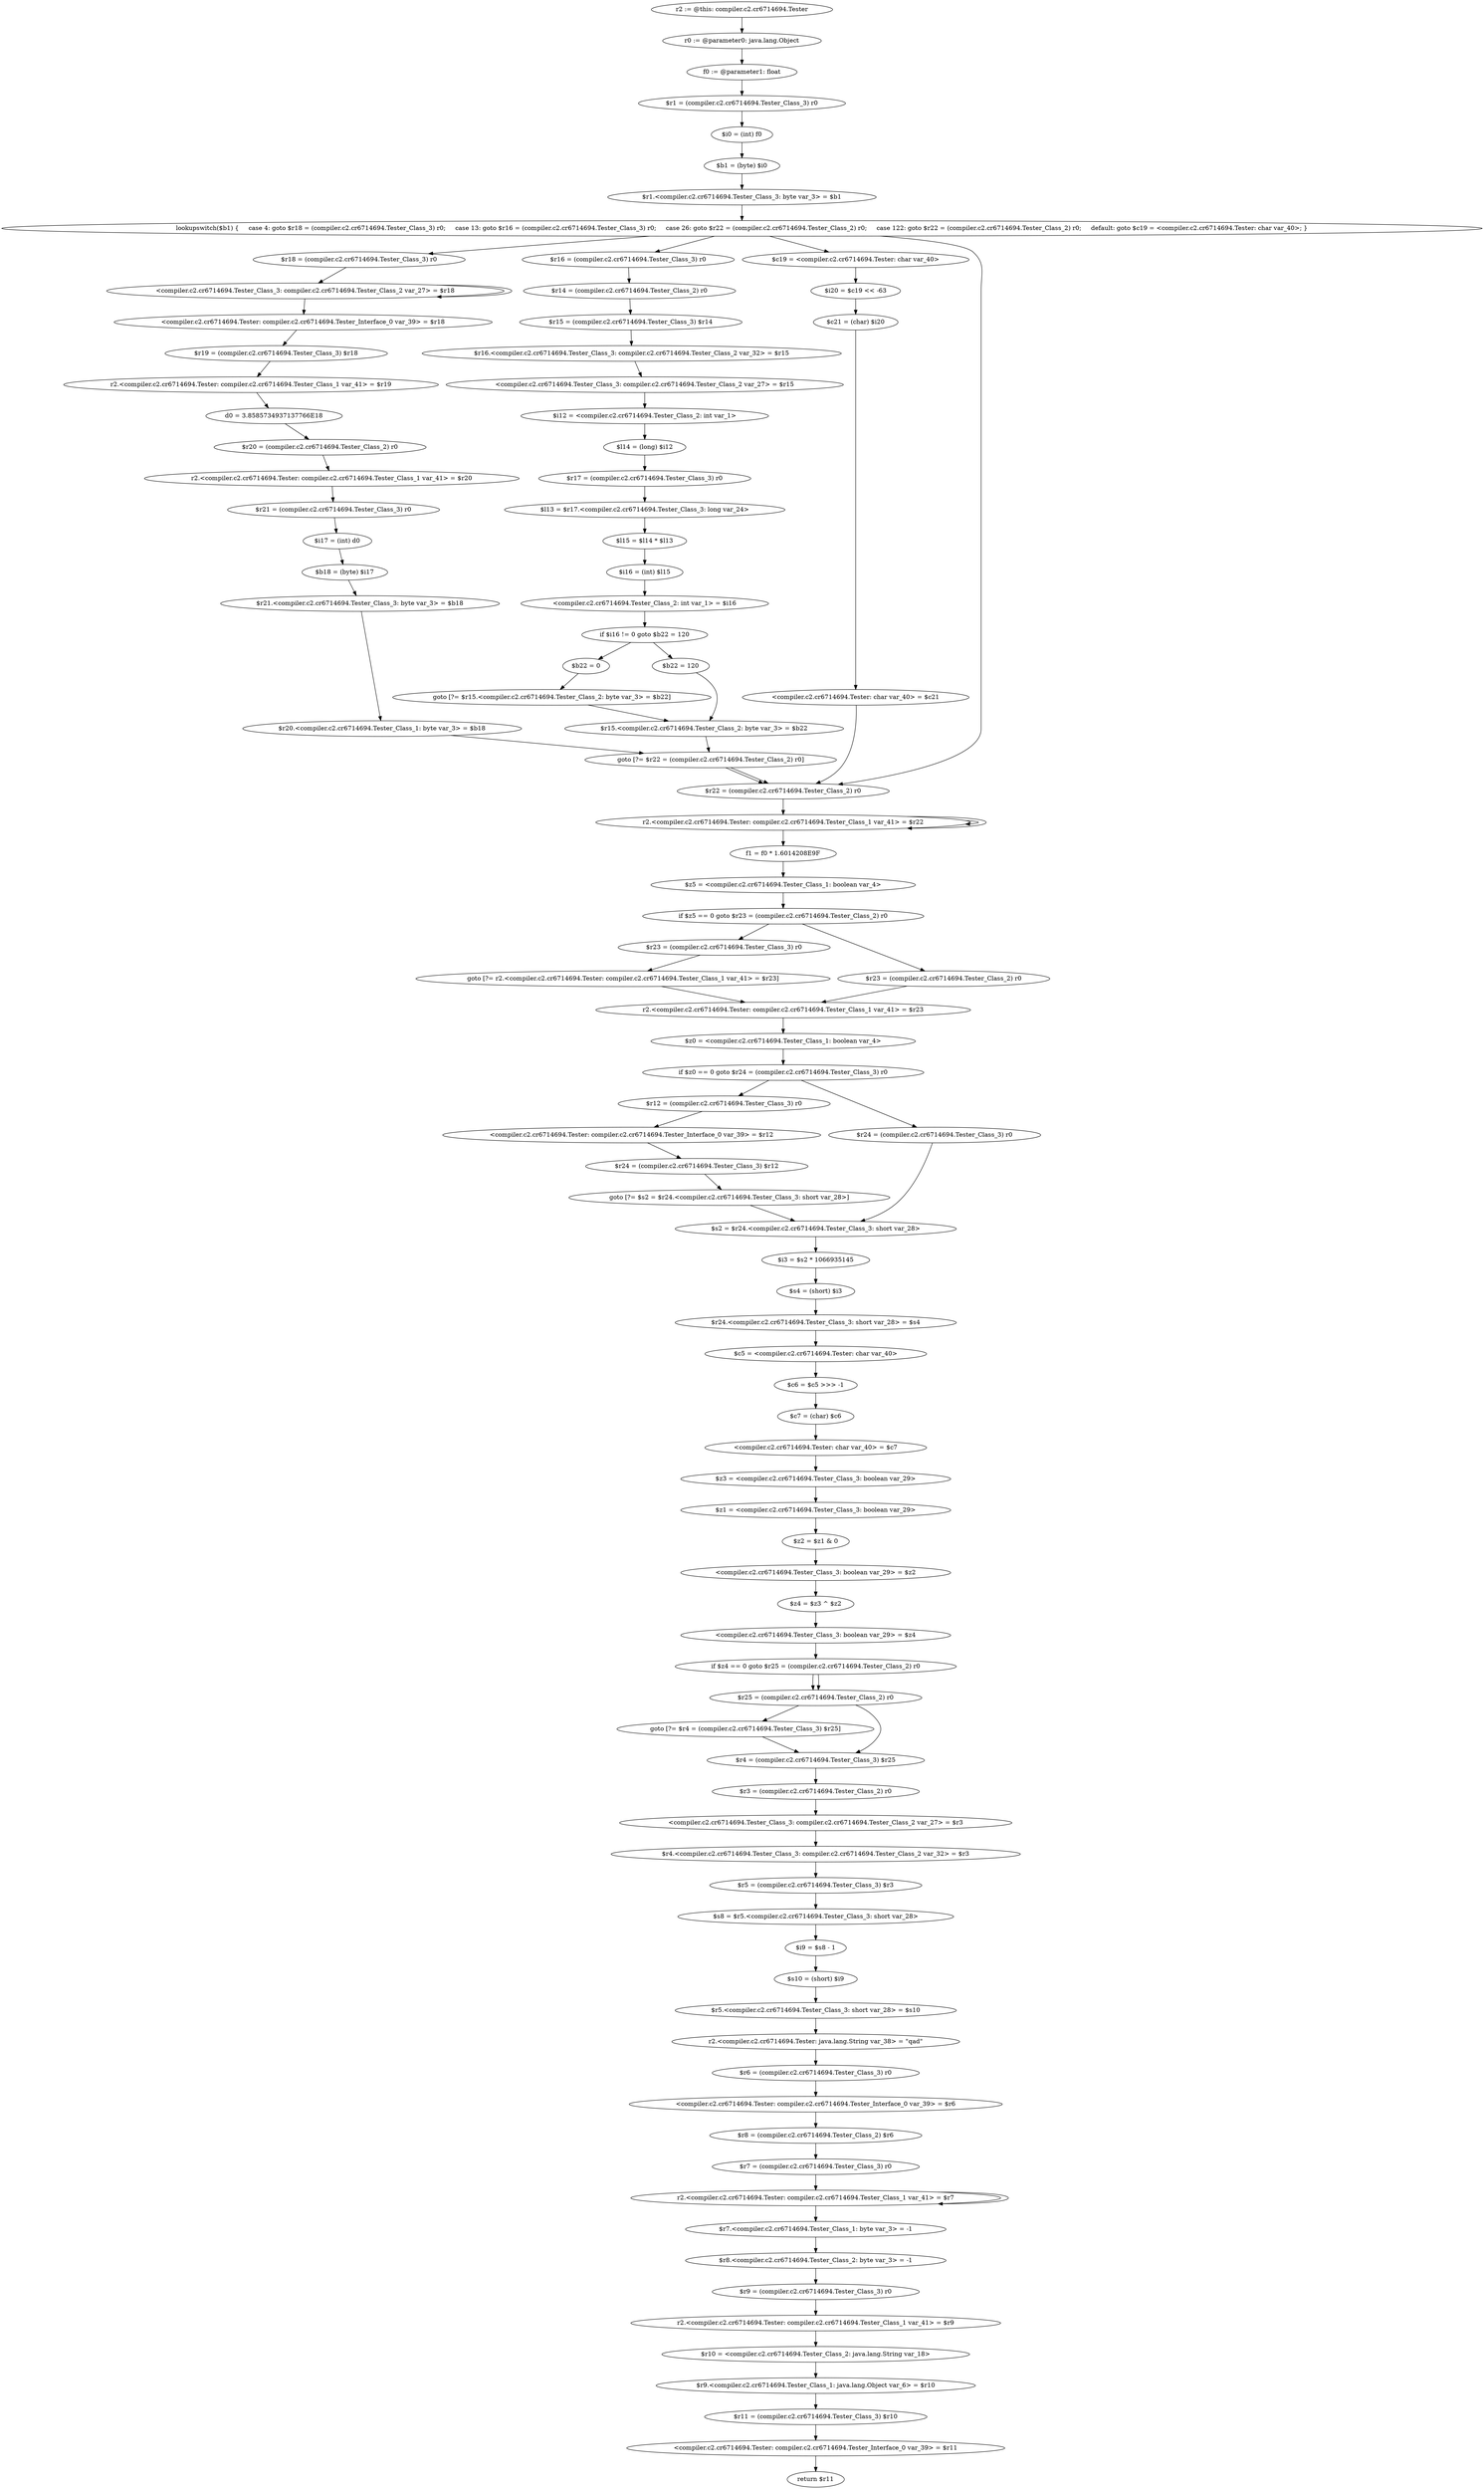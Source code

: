 digraph "unitGraph" {
    "r2 := @this: compiler.c2.cr6714694.Tester"
    "r0 := @parameter0: java.lang.Object"
    "f0 := @parameter1: float"
    "$r1 = (compiler.c2.cr6714694.Tester_Class_3) r0"
    "$i0 = (int) f0"
    "$b1 = (byte) $i0"
    "$r1.<compiler.c2.cr6714694.Tester_Class_3: byte var_3> = $b1"
    "lookupswitch($b1) {     case 4: goto $r18 = (compiler.c2.cr6714694.Tester_Class_3) r0;     case 13: goto $r16 = (compiler.c2.cr6714694.Tester_Class_3) r0;     case 26: goto $r22 = (compiler.c2.cr6714694.Tester_Class_2) r0;     case 122: goto $r22 = (compiler.c2.cr6714694.Tester_Class_2) r0;     default: goto $c19 = <compiler.c2.cr6714694.Tester: char var_40>; }"
    "$r18 = (compiler.c2.cr6714694.Tester_Class_3) r0"
    "<compiler.c2.cr6714694.Tester_Class_3: compiler.c2.cr6714694.Tester_Class_2 var_27> = $r18"
    "<compiler.c2.cr6714694.Tester: compiler.c2.cr6714694.Tester_Interface_0 var_39> = $r18"
    "$r19 = (compiler.c2.cr6714694.Tester_Class_3) $r18"
    "r2.<compiler.c2.cr6714694.Tester: compiler.c2.cr6714694.Tester_Class_1 var_41> = $r19"
    "d0 = 3.8585734937137766E18"
    "$r20 = (compiler.c2.cr6714694.Tester_Class_2) r0"
    "r2.<compiler.c2.cr6714694.Tester: compiler.c2.cr6714694.Tester_Class_1 var_41> = $r20"
    "$r21 = (compiler.c2.cr6714694.Tester_Class_3) r0"
    "$i17 = (int) d0"
    "$b18 = (byte) $i17"
    "$r21.<compiler.c2.cr6714694.Tester_Class_3: byte var_3> = $b18"
    "$r20.<compiler.c2.cr6714694.Tester_Class_1: byte var_3> = $b18"
    "goto [?= $r22 = (compiler.c2.cr6714694.Tester_Class_2) r0]"
    "$r16 = (compiler.c2.cr6714694.Tester_Class_3) r0"
    "$r14 = (compiler.c2.cr6714694.Tester_Class_2) r0"
    "$r15 = (compiler.c2.cr6714694.Tester_Class_3) $r14"
    "$r16.<compiler.c2.cr6714694.Tester_Class_3: compiler.c2.cr6714694.Tester_Class_2 var_32> = $r15"
    "<compiler.c2.cr6714694.Tester_Class_3: compiler.c2.cr6714694.Tester_Class_2 var_27> = $r15"
    "$i12 = <compiler.c2.cr6714694.Tester_Class_2: int var_1>"
    "$l14 = (long) $i12"
    "$r17 = (compiler.c2.cr6714694.Tester_Class_3) r0"
    "$l13 = $r17.<compiler.c2.cr6714694.Tester_Class_3: long var_24>"
    "$l15 = $l14 * $l13"
    "$i16 = (int) $l15"
    "<compiler.c2.cr6714694.Tester_Class_2: int var_1> = $i16"
    "if $i16 != 0 goto $b22 = 120"
    "$b22 = 0"
    "goto [?= $r15.<compiler.c2.cr6714694.Tester_Class_2: byte var_3> = $b22]"
    "$b22 = 120"
    "$r15.<compiler.c2.cr6714694.Tester_Class_2: byte var_3> = $b22"
    "$c19 = <compiler.c2.cr6714694.Tester: char var_40>"
    "$i20 = $c19 << -63"
    "$c21 = (char) $i20"
    "<compiler.c2.cr6714694.Tester: char var_40> = $c21"
    "$r22 = (compiler.c2.cr6714694.Tester_Class_2) r0"
    "r2.<compiler.c2.cr6714694.Tester: compiler.c2.cr6714694.Tester_Class_1 var_41> = $r22"
    "f1 = f0 * 1.6014208E9F"
    "$z5 = <compiler.c2.cr6714694.Tester_Class_1: boolean var_4>"
    "if $z5 == 0 goto $r23 = (compiler.c2.cr6714694.Tester_Class_2) r0"
    "$r23 = (compiler.c2.cr6714694.Tester_Class_3) r0"
    "goto [?= r2.<compiler.c2.cr6714694.Tester: compiler.c2.cr6714694.Tester_Class_1 var_41> = $r23]"
    "$r23 = (compiler.c2.cr6714694.Tester_Class_2) r0"
    "r2.<compiler.c2.cr6714694.Tester: compiler.c2.cr6714694.Tester_Class_1 var_41> = $r23"
    "$z0 = <compiler.c2.cr6714694.Tester_Class_1: boolean var_4>"
    "if $z0 == 0 goto $r24 = (compiler.c2.cr6714694.Tester_Class_3) r0"
    "$r12 = (compiler.c2.cr6714694.Tester_Class_3) r0"
    "<compiler.c2.cr6714694.Tester: compiler.c2.cr6714694.Tester_Interface_0 var_39> = $r12"
    "$r24 = (compiler.c2.cr6714694.Tester_Class_3) $r12"
    "goto [?= $s2 = $r24.<compiler.c2.cr6714694.Tester_Class_3: short var_28>]"
    "$r24 = (compiler.c2.cr6714694.Tester_Class_3) r0"
    "$s2 = $r24.<compiler.c2.cr6714694.Tester_Class_3: short var_28>"
    "$i3 = $s2 * 1066935145"
    "$s4 = (short) $i3"
    "$r24.<compiler.c2.cr6714694.Tester_Class_3: short var_28> = $s4"
    "$c5 = <compiler.c2.cr6714694.Tester: char var_40>"
    "$c6 = $c5 >>> -1"
    "$c7 = (char) $c6"
    "<compiler.c2.cr6714694.Tester: char var_40> = $c7"
    "$z3 = <compiler.c2.cr6714694.Tester_Class_3: boolean var_29>"
    "$z1 = <compiler.c2.cr6714694.Tester_Class_3: boolean var_29>"
    "$z2 = $z1 & 0"
    "<compiler.c2.cr6714694.Tester_Class_3: boolean var_29> = $z2"
    "$z4 = $z3 ^ $z2"
    "<compiler.c2.cr6714694.Tester_Class_3: boolean var_29> = $z4"
    "if $z4 == 0 goto $r25 = (compiler.c2.cr6714694.Tester_Class_2) r0"
    "$r25 = (compiler.c2.cr6714694.Tester_Class_2) r0"
    "goto [?= $r4 = (compiler.c2.cr6714694.Tester_Class_3) $r25]"
    "$r4 = (compiler.c2.cr6714694.Tester_Class_3) $r25"
    "$r3 = (compiler.c2.cr6714694.Tester_Class_2) r0"
    "<compiler.c2.cr6714694.Tester_Class_3: compiler.c2.cr6714694.Tester_Class_2 var_27> = $r3"
    "$r4.<compiler.c2.cr6714694.Tester_Class_3: compiler.c2.cr6714694.Tester_Class_2 var_32> = $r3"
    "$r5 = (compiler.c2.cr6714694.Tester_Class_3) $r3"
    "$s8 = $r5.<compiler.c2.cr6714694.Tester_Class_3: short var_28>"
    "$i9 = $s8 - 1"
    "$s10 = (short) $i9"
    "$r5.<compiler.c2.cr6714694.Tester_Class_3: short var_28> = $s10"
    "r2.<compiler.c2.cr6714694.Tester: java.lang.String var_38> = \"qad\""
    "$r6 = (compiler.c2.cr6714694.Tester_Class_3) r0"
    "<compiler.c2.cr6714694.Tester: compiler.c2.cr6714694.Tester_Interface_0 var_39> = $r6"
    "$r8 = (compiler.c2.cr6714694.Tester_Class_2) $r6"
    "$r7 = (compiler.c2.cr6714694.Tester_Class_3) r0"
    "r2.<compiler.c2.cr6714694.Tester: compiler.c2.cr6714694.Tester_Class_1 var_41> = $r7"
    "$r7.<compiler.c2.cr6714694.Tester_Class_1: byte var_3> = -1"
    "$r8.<compiler.c2.cr6714694.Tester_Class_2: byte var_3> = -1"
    "$r9 = (compiler.c2.cr6714694.Tester_Class_3) r0"
    "r2.<compiler.c2.cr6714694.Tester: compiler.c2.cr6714694.Tester_Class_1 var_41> = $r9"
    "$r10 = <compiler.c2.cr6714694.Tester_Class_2: java.lang.String var_18>"
    "$r9.<compiler.c2.cr6714694.Tester_Class_1: java.lang.Object var_6> = $r10"
    "$r11 = (compiler.c2.cr6714694.Tester_Class_3) $r10"
    "<compiler.c2.cr6714694.Tester: compiler.c2.cr6714694.Tester_Interface_0 var_39> = $r11"
    "return $r11"
    "r2 := @this: compiler.c2.cr6714694.Tester"->"r0 := @parameter0: java.lang.Object";
    "r0 := @parameter0: java.lang.Object"->"f0 := @parameter1: float";
    "f0 := @parameter1: float"->"$r1 = (compiler.c2.cr6714694.Tester_Class_3) r0";
    "$r1 = (compiler.c2.cr6714694.Tester_Class_3) r0"->"$i0 = (int) f0";
    "$i0 = (int) f0"->"$b1 = (byte) $i0";
    "$b1 = (byte) $i0"->"$r1.<compiler.c2.cr6714694.Tester_Class_3: byte var_3> = $b1";
    "$r1.<compiler.c2.cr6714694.Tester_Class_3: byte var_3> = $b1"->"lookupswitch($b1) {     case 4: goto $r18 = (compiler.c2.cr6714694.Tester_Class_3) r0;     case 13: goto $r16 = (compiler.c2.cr6714694.Tester_Class_3) r0;     case 26: goto $r22 = (compiler.c2.cr6714694.Tester_Class_2) r0;     case 122: goto $r22 = (compiler.c2.cr6714694.Tester_Class_2) r0;     default: goto $c19 = <compiler.c2.cr6714694.Tester: char var_40>; }";
    "lookupswitch($b1) {     case 4: goto $r18 = (compiler.c2.cr6714694.Tester_Class_3) r0;     case 13: goto $r16 = (compiler.c2.cr6714694.Tester_Class_3) r0;     case 26: goto $r22 = (compiler.c2.cr6714694.Tester_Class_2) r0;     case 122: goto $r22 = (compiler.c2.cr6714694.Tester_Class_2) r0;     default: goto $c19 = <compiler.c2.cr6714694.Tester: char var_40>; }"->"$r18 = (compiler.c2.cr6714694.Tester_Class_3) r0";
    "lookupswitch($b1) {     case 4: goto $r18 = (compiler.c2.cr6714694.Tester_Class_3) r0;     case 13: goto $r16 = (compiler.c2.cr6714694.Tester_Class_3) r0;     case 26: goto $r22 = (compiler.c2.cr6714694.Tester_Class_2) r0;     case 122: goto $r22 = (compiler.c2.cr6714694.Tester_Class_2) r0;     default: goto $c19 = <compiler.c2.cr6714694.Tester: char var_40>; }"->"$r16 = (compiler.c2.cr6714694.Tester_Class_3) r0";
    "lookupswitch($b1) {     case 4: goto $r18 = (compiler.c2.cr6714694.Tester_Class_3) r0;     case 13: goto $r16 = (compiler.c2.cr6714694.Tester_Class_3) r0;     case 26: goto $r22 = (compiler.c2.cr6714694.Tester_Class_2) r0;     case 122: goto $r22 = (compiler.c2.cr6714694.Tester_Class_2) r0;     default: goto $c19 = <compiler.c2.cr6714694.Tester: char var_40>; }"->"$r22 = (compiler.c2.cr6714694.Tester_Class_2) r0";
    "lookupswitch($b1) {     case 4: goto $r18 = (compiler.c2.cr6714694.Tester_Class_3) r0;     case 13: goto $r16 = (compiler.c2.cr6714694.Tester_Class_3) r0;     case 26: goto $r22 = (compiler.c2.cr6714694.Tester_Class_2) r0;     case 122: goto $r22 = (compiler.c2.cr6714694.Tester_Class_2) r0;     default: goto $c19 = <compiler.c2.cr6714694.Tester: char var_40>; }"->"$c19 = <compiler.c2.cr6714694.Tester: char var_40>";
    "$r18 = (compiler.c2.cr6714694.Tester_Class_3) r0"->"<compiler.c2.cr6714694.Tester_Class_3: compiler.c2.cr6714694.Tester_Class_2 var_27> = $r18";
    "<compiler.c2.cr6714694.Tester_Class_3: compiler.c2.cr6714694.Tester_Class_2 var_27> = $r18"->"<compiler.c2.cr6714694.Tester_Class_3: compiler.c2.cr6714694.Tester_Class_2 var_27> = $r18";
    "<compiler.c2.cr6714694.Tester_Class_3: compiler.c2.cr6714694.Tester_Class_2 var_27> = $r18"->"<compiler.c2.cr6714694.Tester: compiler.c2.cr6714694.Tester_Interface_0 var_39> = $r18";
    "<compiler.c2.cr6714694.Tester: compiler.c2.cr6714694.Tester_Interface_0 var_39> = $r18"->"$r19 = (compiler.c2.cr6714694.Tester_Class_3) $r18";
    "$r19 = (compiler.c2.cr6714694.Tester_Class_3) $r18"->"r2.<compiler.c2.cr6714694.Tester: compiler.c2.cr6714694.Tester_Class_1 var_41> = $r19";
    "r2.<compiler.c2.cr6714694.Tester: compiler.c2.cr6714694.Tester_Class_1 var_41> = $r19"->"d0 = 3.8585734937137766E18";
    "d0 = 3.8585734937137766E18"->"$r20 = (compiler.c2.cr6714694.Tester_Class_2) r0";
    "$r20 = (compiler.c2.cr6714694.Tester_Class_2) r0"->"r2.<compiler.c2.cr6714694.Tester: compiler.c2.cr6714694.Tester_Class_1 var_41> = $r20";
    "r2.<compiler.c2.cr6714694.Tester: compiler.c2.cr6714694.Tester_Class_1 var_41> = $r20"->"$r21 = (compiler.c2.cr6714694.Tester_Class_3) r0";
    "$r21 = (compiler.c2.cr6714694.Tester_Class_3) r0"->"$i17 = (int) d0";
    "$i17 = (int) d0"->"$b18 = (byte) $i17";
    "$b18 = (byte) $i17"->"$r21.<compiler.c2.cr6714694.Tester_Class_3: byte var_3> = $b18";
    "$r21.<compiler.c2.cr6714694.Tester_Class_3: byte var_3> = $b18"->"$r20.<compiler.c2.cr6714694.Tester_Class_1: byte var_3> = $b18";
    "$r20.<compiler.c2.cr6714694.Tester_Class_1: byte var_3> = $b18"->"goto [?= $r22 = (compiler.c2.cr6714694.Tester_Class_2) r0]";
    "goto [?= $r22 = (compiler.c2.cr6714694.Tester_Class_2) r0]"->"$r22 = (compiler.c2.cr6714694.Tester_Class_2) r0";
    "$r16 = (compiler.c2.cr6714694.Tester_Class_3) r0"->"$r14 = (compiler.c2.cr6714694.Tester_Class_2) r0";
    "$r14 = (compiler.c2.cr6714694.Tester_Class_2) r0"->"$r15 = (compiler.c2.cr6714694.Tester_Class_3) $r14";
    "$r15 = (compiler.c2.cr6714694.Tester_Class_3) $r14"->"$r16.<compiler.c2.cr6714694.Tester_Class_3: compiler.c2.cr6714694.Tester_Class_2 var_32> = $r15";
    "$r16.<compiler.c2.cr6714694.Tester_Class_3: compiler.c2.cr6714694.Tester_Class_2 var_32> = $r15"->"<compiler.c2.cr6714694.Tester_Class_3: compiler.c2.cr6714694.Tester_Class_2 var_27> = $r15";
    "<compiler.c2.cr6714694.Tester_Class_3: compiler.c2.cr6714694.Tester_Class_2 var_27> = $r15"->"$i12 = <compiler.c2.cr6714694.Tester_Class_2: int var_1>";
    "$i12 = <compiler.c2.cr6714694.Tester_Class_2: int var_1>"->"$l14 = (long) $i12";
    "$l14 = (long) $i12"->"$r17 = (compiler.c2.cr6714694.Tester_Class_3) r0";
    "$r17 = (compiler.c2.cr6714694.Tester_Class_3) r0"->"$l13 = $r17.<compiler.c2.cr6714694.Tester_Class_3: long var_24>";
    "$l13 = $r17.<compiler.c2.cr6714694.Tester_Class_3: long var_24>"->"$l15 = $l14 * $l13";
    "$l15 = $l14 * $l13"->"$i16 = (int) $l15";
    "$i16 = (int) $l15"->"<compiler.c2.cr6714694.Tester_Class_2: int var_1> = $i16";
    "<compiler.c2.cr6714694.Tester_Class_2: int var_1> = $i16"->"if $i16 != 0 goto $b22 = 120";
    "if $i16 != 0 goto $b22 = 120"->"$b22 = 0";
    "if $i16 != 0 goto $b22 = 120"->"$b22 = 120";
    "$b22 = 0"->"goto [?= $r15.<compiler.c2.cr6714694.Tester_Class_2: byte var_3> = $b22]";
    "goto [?= $r15.<compiler.c2.cr6714694.Tester_Class_2: byte var_3> = $b22]"->"$r15.<compiler.c2.cr6714694.Tester_Class_2: byte var_3> = $b22";
    "$b22 = 120"->"$r15.<compiler.c2.cr6714694.Tester_Class_2: byte var_3> = $b22";
    "$r15.<compiler.c2.cr6714694.Tester_Class_2: byte var_3> = $b22"->"goto [?= $r22 = (compiler.c2.cr6714694.Tester_Class_2) r0]";
    "goto [?= $r22 = (compiler.c2.cr6714694.Tester_Class_2) r0]"->"$r22 = (compiler.c2.cr6714694.Tester_Class_2) r0";
    "$c19 = <compiler.c2.cr6714694.Tester: char var_40>"->"$i20 = $c19 << -63";
    "$i20 = $c19 << -63"->"$c21 = (char) $i20";
    "$c21 = (char) $i20"->"<compiler.c2.cr6714694.Tester: char var_40> = $c21";
    "<compiler.c2.cr6714694.Tester: char var_40> = $c21"->"$r22 = (compiler.c2.cr6714694.Tester_Class_2) r0";
    "$r22 = (compiler.c2.cr6714694.Tester_Class_2) r0"->"r2.<compiler.c2.cr6714694.Tester: compiler.c2.cr6714694.Tester_Class_1 var_41> = $r22";
    "r2.<compiler.c2.cr6714694.Tester: compiler.c2.cr6714694.Tester_Class_1 var_41> = $r22"->"r2.<compiler.c2.cr6714694.Tester: compiler.c2.cr6714694.Tester_Class_1 var_41> = $r22";
    "r2.<compiler.c2.cr6714694.Tester: compiler.c2.cr6714694.Tester_Class_1 var_41> = $r22"->"r2.<compiler.c2.cr6714694.Tester: compiler.c2.cr6714694.Tester_Class_1 var_41> = $r22";
    "r2.<compiler.c2.cr6714694.Tester: compiler.c2.cr6714694.Tester_Class_1 var_41> = $r22"->"f1 = f0 * 1.6014208E9F";
    "f1 = f0 * 1.6014208E9F"->"$z5 = <compiler.c2.cr6714694.Tester_Class_1: boolean var_4>";
    "$z5 = <compiler.c2.cr6714694.Tester_Class_1: boolean var_4>"->"if $z5 == 0 goto $r23 = (compiler.c2.cr6714694.Tester_Class_2) r0";
    "if $z5 == 0 goto $r23 = (compiler.c2.cr6714694.Tester_Class_2) r0"->"$r23 = (compiler.c2.cr6714694.Tester_Class_3) r0";
    "if $z5 == 0 goto $r23 = (compiler.c2.cr6714694.Tester_Class_2) r0"->"$r23 = (compiler.c2.cr6714694.Tester_Class_2) r0";
    "$r23 = (compiler.c2.cr6714694.Tester_Class_3) r0"->"goto [?= r2.<compiler.c2.cr6714694.Tester: compiler.c2.cr6714694.Tester_Class_1 var_41> = $r23]";
    "goto [?= r2.<compiler.c2.cr6714694.Tester: compiler.c2.cr6714694.Tester_Class_1 var_41> = $r23]"->"r2.<compiler.c2.cr6714694.Tester: compiler.c2.cr6714694.Tester_Class_1 var_41> = $r23";
    "$r23 = (compiler.c2.cr6714694.Tester_Class_2) r0"->"r2.<compiler.c2.cr6714694.Tester: compiler.c2.cr6714694.Tester_Class_1 var_41> = $r23";
    "r2.<compiler.c2.cr6714694.Tester: compiler.c2.cr6714694.Tester_Class_1 var_41> = $r23"->"$z0 = <compiler.c2.cr6714694.Tester_Class_1: boolean var_4>";
    "$z0 = <compiler.c2.cr6714694.Tester_Class_1: boolean var_4>"->"if $z0 == 0 goto $r24 = (compiler.c2.cr6714694.Tester_Class_3) r0";
    "if $z0 == 0 goto $r24 = (compiler.c2.cr6714694.Tester_Class_3) r0"->"$r12 = (compiler.c2.cr6714694.Tester_Class_3) r0";
    "if $z0 == 0 goto $r24 = (compiler.c2.cr6714694.Tester_Class_3) r0"->"$r24 = (compiler.c2.cr6714694.Tester_Class_3) r0";
    "$r12 = (compiler.c2.cr6714694.Tester_Class_3) r0"->"<compiler.c2.cr6714694.Tester: compiler.c2.cr6714694.Tester_Interface_0 var_39> = $r12";
    "<compiler.c2.cr6714694.Tester: compiler.c2.cr6714694.Tester_Interface_0 var_39> = $r12"->"$r24 = (compiler.c2.cr6714694.Tester_Class_3) $r12";
    "$r24 = (compiler.c2.cr6714694.Tester_Class_3) $r12"->"goto [?= $s2 = $r24.<compiler.c2.cr6714694.Tester_Class_3: short var_28>]";
    "goto [?= $s2 = $r24.<compiler.c2.cr6714694.Tester_Class_3: short var_28>]"->"$s2 = $r24.<compiler.c2.cr6714694.Tester_Class_3: short var_28>";
    "$r24 = (compiler.c2.cr6714694.Tester_Class_3) r0"->"$s2 = $r24.<compiler.c2.cr6714694.Tester_Class_3: short var_28>";
    "$s2 = $r24.<compiler.c2.cr6714694.Tester_Class_3: short var_28>"->"$i3 = $s2 * 1066935145";
    "$i3 = $s2 * 1066935145"->"$s4 = (short) $i3";
    "$s4 = (short) $i3"->"$r24.<compiler.c2.cr6714694.Tester_Class_3: short var_28> = $s4";
    "$r24.<compiler.c2.cr6714694.Tester_Class_3: short var_28> = $s4"->"$c5 = <compiler.c2.cr6714694.Tester: char var_40>";
    "$c5 = <compiler.c2.cr6714694.Tester: char var_40>"->"$c6 = $c5 >>> -1";
    "$c6 = $c5 >>> -1"->"$c7 = (char) $c6";
    "$c7 = (char) $c6"->"<compiler.c2.cr6714694.Tester: char var_40> = $c7";
    "<compiler.c2.cr6714694.Tester: char var_40> = $c7"->"$z3 = <compiler.c2.cr6714694.Tester_Class_3: boolean var_29>";
    "$z3 = <compiler.c2.cr6714694.Tester_Class_3: boolean var_29>"->"$z1 = <compiler.c2.cr6714694.Tester_Class_3: boolean var_29>";
    "$z1 = <compiler.c2.cr6714694.Tester_Class_3: boolean var_29>"->"$z2 = $z1 & 0";
    "$z2 = $z1 & 0"->"<compiler.c2.cr6714694.Tester_Class_3: boolean var_29> = $z2";
    "<compiler.c2.cr6714694.Tester_Class_3: boolean var_29> = $z2"->"$z4 = $z3 ^ $z2";
    "$z4 = $z3 ^ $z2"->"<compiler.c2.cr6714694.Tester_Class_3: boolean var_29> = $z4";
    "<compiler.c2.cr6714694.Tester_Class_3: boolean var_29> = $z4"->"if $z4 == 0 goto $r25 = (compiler.c2.cr6714694.Tester_Class_2) r0";
    "if $z4 == 0 goto $r25 = (compiler.c2.cr6714694.Tester_Class_2) r0"->"$r25 = (compiler.c2.cr6714694.Tester_Class_2) r0";
    "if $z4 == 0 goto $r25 = (compiler.c2.cr6714694.Tester_Class_2) r0"->"$r25 = (compiler.c2.cr6714694.Tester_Class_2) r0";
    "$r25 = (compiler.c2.cr6714694.Tester_Class_2) r0"->"goto [?= $r4 = (compiler.c2.cr6714694.Tester_Class_3) $r25]";
    "goto [?= $r4 = (compiler.c2.cr6714694.Tester_Class_3) $r25]"->"$r4 = (compiler.c2.cr6714694.Tester_Class_3) $r25";
    "$r25 = (compiler.c2.cr6714694.Tester_Class_2) r0"->"$r4 = (compiler.c2.cr6714694.Tester_Class_3) $r25";
    "$r4 = (compiler.c2.cr6714694.Tester_Class_3) $r25"->"$r3 = (compiler.c2.cr6714694.Tester_Class_2) r0";
    "$r3 = (compiler.c2.cr6714694.Tester_Class_2) r0"->"<compiler.c2.cr6714694.Tester_Class_3: compiler.c2.cr6714694.Tester_Class_2 var_27> = $r3";
    "<compiler.c2.cr6714694.Tester_Class_3: compiler.c2.cr6714694.Tester_Class_2 var_27> = $r3"->"$r4.<compiler.c2.cr6714694.Tester_Class_3: compiler.c2.cr6714694.Tester_Class_2 var_32> = $r3";
    "$r4.<compiler.c2.cr6714694.Tester_Class_3: compiler.c2.cr6714694.Tester_Class_2 var_32> = $r3"->"$r5 = (compiler.c2.cr6714694.Tester_Class_3) $r3";
    "$r5 = (compiler.c2.cr6714694.Tester_Class_3) $r3"->"$s8 = $r5.<compiler.c2.cr6714694.Tester_Class_3: short var_28>";
    "$s8 = $r5.<compiler.c2.cr6714694.Tester_Class_3: short var_28>"->"$i9 = $s8 - 1";
    "$i9 = $s8 - 1"->"$s10 = (short) $i9";
    "$s10 = (short) $i9"->"$r5.<compiler.c2.cr6714694.Tester_Class_3: short var_28> = $s10";
    "$r5.<compiler.c2.cr6714694.Tester_Class_3: short var_28> = $s10"->"r2.<compiler.c2.cr6714694.Tester: java.lang.String var_38> = \"qad\"";
    "r2.<compiler.c2.cr6714694.Tester: java.lang.String var_38> = \"qad\""->"$r6 = (compiler.c2.cr6714694.Tester_Class_3) r0";
    "$r6 = (compiler.c2.cr6714694.Tester_Class_3) r0"->"<compiler.c2.cr6714694.Tester: compiler.c2.cr6714694.Tester_Interface_0 var_39> = $r6";
    "<compiler.c2.cr6714694.Tester: compiler.c2.cr6714694.Tester_Interface_0 var_39> = $r6"->"$r8 = (compiler.c2.cr6714694.Tester_Class_2) $r6";
    "$r8 = (compiler.c2.cr6714694.Tester_Class_2) $r6"->"$r7 = (compiler.c2.cr6714694.Tester_Class_3) r0";
    "$r7 = (compiler.c2.cr6714694.Tester_Class_3) r0"->"r2.<compiler.c2.cr6714694.Tester: compiler.c2.cr6714694.Tester_Class_1 var_41> = $r7";
    "r2.<compiler.c2.cr6714694.Tester: compiler.c2.cr6714694.Tester_Class_1 var_41> = $r7"->"r2.<compiler.c2.cr6714694.Tester: compiler.c2.cr6714694.Tester_Class_1 var_41> = $r7";
    "r2.<compiler.c2.cr6714694.Tester: compiler.c2.cr6714694.Tester_Class_1 var_41> = $r7"->"$r7.<compiler.c2.cr6714694.Tester_Class_1: byte var_3> = -1";
    "$r7.<compiler.c2.cr6714694.Tester_Class_1: byte var_3> = -1"->"$r8.<compiler.c2.cr6714694.Tester_Class_2: byte var_3> = -1";
    "$r8.<compiler.c2.cr6714694.Tester_Class_2: byte var_3> = -1"->"$r9 = (compiler.c2.cr6714694.Tester_Class_3) r0";
    "$r9 = (compiler.c2.cr6714694.Tester_Class_3) r0"->"r2.<compiler.c2.cr6714694.Tester: compiler.c2.cr6714694.Tester_Class_1 var_41> = $r9";
    "r2.<compiler.c2.cr6714694.Tester: compiler.c2.cr6714694.Tester_Class_1 var_41> = $r9"->"$r10 = <compiler.c2.cr6714694.Tester_Class_2: java.lang.String var_18>";
    "$r10 = <compiler.c2.cr6714694.Tester_Class_2: java.lang.String var_18>"->"$r9.<compiler.c2.cr6714694.Tester_Class_1: java.lang.Object var_6> = $r10";
    "$r9.<compiler.c2.cr6714694.Tester_Class_1: java.lang.Object var_6> = $r10"->"$r11 = (compiler.c2.cr6714694.Tester_Class_3) $r10";
    "$r11 = (compiler.c2.cr6714694.Tester_Class_3) $r10"->"<compiler.c2.cr6714694.Tester: compiler.c2.cr6714694.Tester_Interface_0 var_39> = $r11";
    "<compiler.c2.cr6714694.Tester: compiler.c2.cr6714694.Tester_Interface_0 var_39> = $r11"->"return $r11";
}
